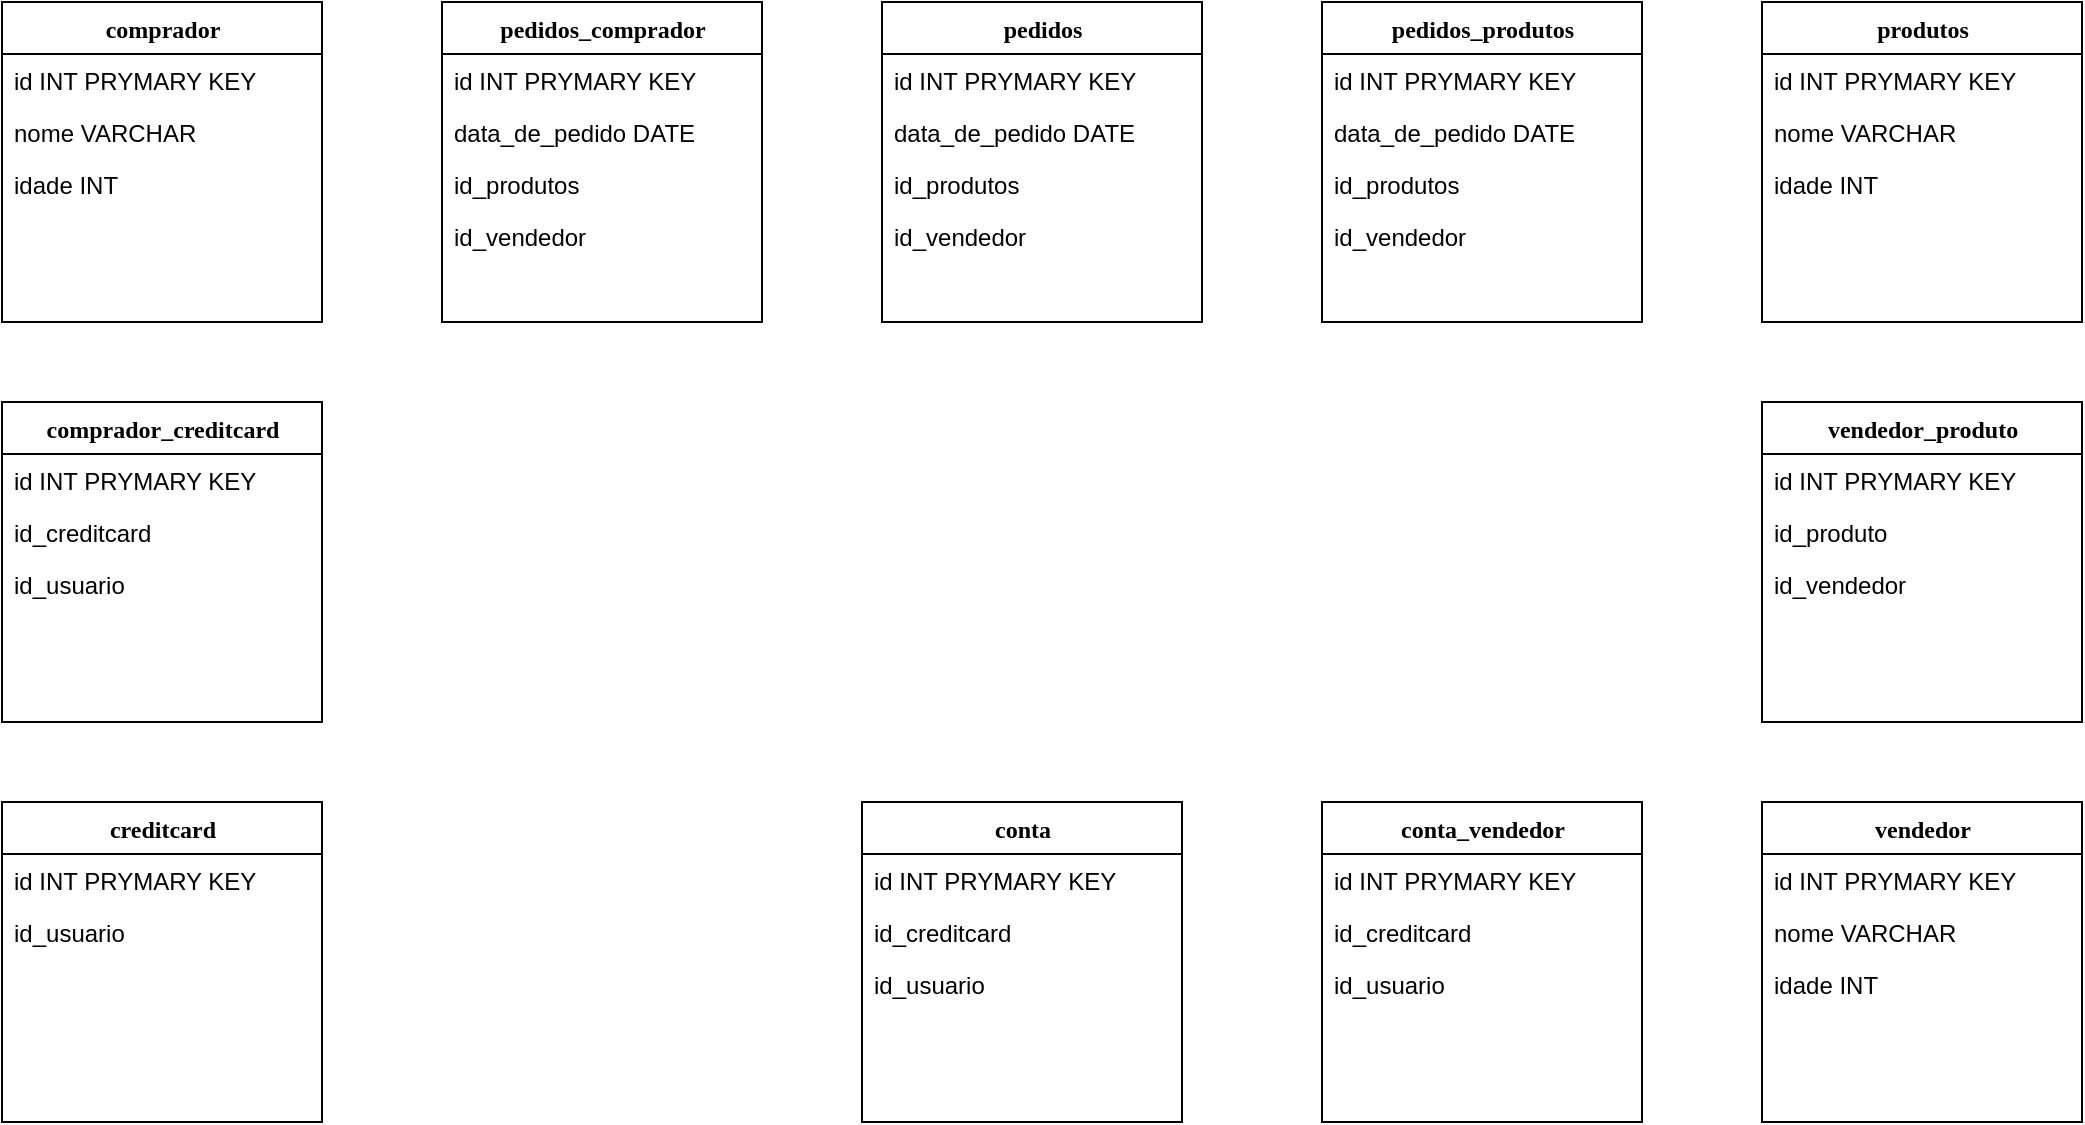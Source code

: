 <mxfile version="24.8.0">
  <diagram name="Page-1" id="9f46799a-70d6-7492-0946-bef42562c5a5">
    <mxGraphModel dx="588" dy="330" grid="1" gridSize="10" guides="1" tooltips="1" connect="1" arrows="1" fold="1" page="1" pageScale="1" pageWidth="1100" pageHeight="850" background="none" math="0" shadow="0">
      <root>
        <mxCell id="0" />
        <mxCell id="1" parent="0" />
        <mxCell id="78961159f06e98e8-17" value="comprador" style="swimlane;html=1;fontStyle=1;align=center;verticalAlign=top;childLayout=stackLayout;horizontal=1;startSize=26;horizontalStack=0;resizeParent=1;resizeLast=0;collapsible=1;marginBottom=0;swimlaneFillColor=#ffffff;rounded=0;shadow=0;comic=0;labelBackgroundColor=none;strokeWidth=1;fillColor=none;fontFamily=Verdana;fontSize=12" parent="1" vertex="1">
          <mxGeometry x="40" y="80" width="160" height="160" as="geometry" />
        </mxCell>
        <mxCell id="78961159f06e98e8-21" value="id INT PRYMARY KEY" style="text;html=1;strokeColor=none;fillColor=none;align=left;verticalAlign=top;spacingLeft=4;spacingRight=4;whiteSpace=wrap;overflow=hidden;rotatable=0;points=[[0,0.5],[1,0.5]];portConstraint=eastwest;" parent="78961159f06e98e8-17" vertex="1">
          <mxGeometry y="26" width="160" height="26" as="geometry" />
        </mxCell>
        <mxCell id="78961159f06e98e8-23" value="nome VARCHAR" style="text;html=1;strokeColor=none;fillColor=none;align=left;verticalAlign=top;spacingLeft=4;spacingRight=4;whiteSpace=wrap;overflow=hidden;rotatable=0;points=[[0,0.5],[1,0.5]];portConstraint=eastwest;" parent="78961159f06e98e8-17" vertex="1">
          <mxGeometry y="52" width="160" height="26" as="geometry" />
        </mxCell>
        <mxCell id="78961159f06e98e8-25" value="idade INT" style="text;html=1;strokeColor=none;fillColor=none;align=left;verticalAlign=top;spacingLeft=4;spacingRight=4;whiteSpace=wrap;overflow=hidden;rotatable=0;points=[[0,0.5],[1,0.5]];portConstraint=eastwest;" parent="78961159f06e98e8-17" vertex="1">
          <mxGeometry y="78" width="160" height="26" as="geometry" />
        </mxCell>
        <mxCell id="LsuBzuyXAqffgY8rUqWc-7" value="pedidos" style="swimlane;html=1;fontStyle=1;align=center;verticalAlign=top;childLayout=stackLayout;horizontal=1;startSize=26;horizontalStack=0;resizeParent=1;resizeLast=0;collapsible=1;marginBottom=0;swimlaneFillColor=#ffffff;rounded=0;shadow=0;comic=0;labelBackgroundColor=none;strokeWidth=1;fillColor=none;fontFamily=Verdana;fontSize=12" parent="1" vertex="1">
          <mxGeometry x="480" y="80" width="160" height="160" as="geometry" />
        </mxCell>
        <mxCell id="LsuBzuyXAqffgY8rUqWc-8" value="id INT PRYMARY KEY" style="text;html=1;strokeColor=none;fillColor=none;align=left;verticalAlign=top;spacingLeft=4;spacingRight=4;whiteSpace=wrap;overflow=hidden;rotatable=0;points=[[0,0.5],[1,0.5]];portConstraint=eastwest;" parent="LsuBzuyXAqffgY8rUqWc-7" vertex="1">
          <mxGeometry y="26" width="160" height="26" as="geometry" />
        </mxCell>
        <mxCell id="LsuBzuyXAqffgY8rUqWc-19" value="data_de_pedido DATE" style="text;html=1;strokeColor=none;fillColor=none;align=left;verticalAlign=top;spacingLeft=4;spacingRight=4;whiteSpace=wrap;overflow=hidden;rotatable=0;points=[[0,0.5],[1,0.5]];portConstraint=eastwest;" parent="LsuBzuyXAqffgY8rUqWc-7" vertex="1">
          <mxGeometry y="52" width="160" height="26" as="geometry" />
        </mxCell>
        <mxCell id="LsuBzuyXAqffgY8rUqWc-12" value="id_produtos" style="text;html=1;strokeColor=none;fillColor=none;align=left;verticalAlign=top;spacingLeft=4;spacingRight=4;whiteSpace=wrap;overflow=hidden;rotatable=0;points=[[0,0.5],[1,0.5]];portConstraint=eastwest;" parent="LsuBzuyXAqffgY8rUqWc-7" vertex="1">
          <mxGeometry y="78" width="160" height="26" as="geometry" />
        </mxCell>
        <mxCell id="LsuBzuyXAqffgY8rUqWc-11" value="id_vendedor" style="text;html=1;strokeColor=none;fillColor=none;align=left;verticalAlign=top;spacingLeft=4;spacingRight=4;whiteSpace=wrap;overflow=hidden;rotatable=0;points=[[0,0.5],[1,0.5]];portConstraint=eastwest;" parent="LsuBzuyXAqffgY8rUqWc-7" vertex="1">
          <mxGeometry y="104" width="160" height="26" as="geometry" />
        </mxCell>
        <mxCell id="LsuBzuyXAqffgY8rUqWc-13" value="produtos" style="swimlane;html=1;fontStyle=1;align=center;verticalAlign=top;childLayout=stackLayout;horizontal=1;startSize=26;horizontalStack=0;resizeParent=1;resizeLast=0;collapsible=1;marginBottom=0;swimlaneFillColor=#ffffff;rounded=0;shadow=0;comic=0;labelBackgroundColor=none;strokeWidth=1;fillColor=none;fontFamily=Verdana;fontSize=12" parent="1" vertex="1">
          <mxGeometry x="920" y="80" width="160" height="160" as="geometry" />
        </mxCell>
        <mxCell id="LsuBzuyXAqffgY8rUqWc-14" value="id INT PRYMARY KEY" style="text;html=1;strokeColor=none;fillColor=none;align=left;verticalAlign=top;spacingLeft=4;spacingRight=4;whiteSpace=wrap;overflow=hidden;rotatable=0;points=[[0,0.5],[1,0.5]];portConstraint=eastwest;" parent="LsuBzuyXAqffgY8rUqWc-13" vertex="1">
          <mxGeometry y="26" width="160" height="26" as="geometry" />
        </mxCell>
        <mxCell id="LsuBzuyXAqffgY8rUqWc-15" value="nome VARCHAR" style="text;html=1;strokeColor=none;fillColor=none;align=left;verticalAlign=top;spacingLeft=4;spacingRight=4;whiteSpace=wrap;overflow=hidden;rotatable=0;points=[[0,0.5],[1,0.5]];portConstraint=eastwest;" parent="LsuBzuyXAqffgY8rUqWc-13" vertex="1">
          <mxGeometry y="52" width="160" height="26" as="geometry" />
        </mxCell>
        <mxCell id="LsuBzuyXAqffgY8rUqWc-16" value="idade INT" style="text;html=1;strokeColor=none;fillColor=none;align=left;verticalAlign=top;spacingLeft=4;spacingRight=4;whiteSpace=wrap;overflow=hidden;rotatable=0;points=[[0,0.5],[1,0.5]];portConstraint=eastwest;" parent="LsuBzuyXAqffgY8rUqWc-13" vertex="1">
          <mxGeometry y="78" width="160" height="26" as="geometry" />
        </mxCell>
        <mxCell id="LsuBzuyXAqffgY8rUqWc-46" value="pedidos_produtos" style="swimlane;html=1;fontStyle=1;align=center;verticalAlign=top;childLayout=stackLayout;horizontal=1;startSize=26;horizontalStack=0;resizeParent=1;resizeLast=0;collapsible=1;marginBottom=0;swimlaneFillColor=#ffffff;rounded=0;shadow=0;comic=0;labelBackgroundColor=none;strokeWidth=1;fillColor=none;fontFamily=Verdana;fontSize=12" parent="1" vertex="1">
          <mxGeometry x="700" y="80" width="160" height="160" as="geometry" />
        </mxCell>
        <mxCell id="LsuBzuyXAqffgY8rUqWc-47" value="id INT PRYMARY KEY" style="text;html=1;strokeColor=none;fillColor=none;align=left;verticalAlign=top;spacingLeft=4;spacingRight=4;whiteSpace=wrap;overflow=hidden;rotatable=0;points=[[0,0.5],[1,0.5]];portConstraint=eastwest;" parent="LsuBzuyXAqffgY8rUqWc-46" vertex="1">
          <mxGeometry y="26" width="160" height="26" as="geometry" />
        </mxCell>
        <mxCell id="LsuBzuyXAqffgY8rUqWc-48" value="data_de_pedido DATE" style="text;html=1;strokeColor=none;fillColor=none;align=left;verticalAlign=top;spacingLeft=4;spacingRight=4;whiteSpace=wrap;overflow=hidden;rotatable=0;points=[[0,0.5],[1,0.5]];portConstraint=eastwest;" parent="LsuBzuyXAqffgY8rUqWc-46" vertex="1">
          <mxGeometry y="52" width="160" height="26" as="geometry" />
        </mxCell>
        <mxCell id="LsuBzuyXAqffgY8rUqWc-49" value="id_produtos" style="text;html=1;strokeColor=none;fillColor=none;align=left;verticalAlign=top;spacingLeft=4;spacingRight=4;whiteSpace=wrap;overflow=hidden;rotatable=0;points=[[0,0.5],[1,0.5]];portConstraint=eastwest;" parent="LsuBzuyXAqffgY8rUqWc-46" vertex="1">
          <mxGeometry y="78" width="160" height="26" as="geometry" />
        </mxCell>
        <mxCell id="LsuBzuyXAqffgY8rUqWc-50" value="id_vendedor" style="text;html=1;strokeColor=none;fillColor=none;align=left;verticalAlign=top;spacingLeft=4;spacingRight=4;whiteSpace=wrap;overflow=hidden;rotatable=0;points=[[0,0.5],[1,0.5]];portConstraint=eastwest;" parent="LsuBzuyXAqffgY8rUqWc-46" vertex="1">
          <mxGeometry y="104" width="160" height="26" as="geometry" />
        </mxCell>
        <mxCell id="np1pd9jG6WLlqV8Z-CmE-6" value="pedidos_comprador" style="swimlane;html=1;fontStyle=1;align=center;verticalAlign=top;childLayout=stackLayout;horizontal=1;startSize=26;horizontalStack=0;resizeParent=1;resizeLast=0;collapsible=1;marginBottom=0;swimlaneFillColor=#ffffff;rounded=0;shadow=0;comic=0;labelBackgroundColor=none;strokeWidth=1;fillColor=none;fontFamily=Verdana;fontSize=12" parent="1" vertex="1">
          <mxGeometry x="260" y="80" width="160" height="160" as="geometry" />
        </mxCell>
        <mxCell id="np1pd9jG6WLlqV8Z-CmE-7" value="id INT PRYMARY KEY" style="text;html=1;strokeColor=none;fillColor=none;align=left;verticalAlign=top;spacingLeft=4;spacingRight=4;whiteSpace=wrap;overflow=hidden;rotatable=0;points=[[0,0.5],[1,0.5]];portConstraint=eastwest;" parent="np1pd9jG6WLlqV8Z-CmE-6" vertex="1">
          <mxGeometry y="26" width="160" height="26" as="geometry" />
        </mxCell>
        <mxCell id="np1pd9jG6WLlqV8Z-CmE-8" value="data_de_pedido DATE" style="text;html=1;strokeColor=none;fillColor=none;align=left;verticalAlign=top;spacingLeft=4;spacingRight=4;whiteSpace=wrap;overflow=hidden;rotatable=0;points=[[0,0.5],[1,0.5]];portConstraint=eastwest;" parent="np1pd9jG6WLlqV8Z-CmE-6" vertex="1">
          <mxGeometry y="52" width="160" height="26" as="geometry" />
        </mxCell>
        <mxCell id="np1pd9jG6WLlqV8Z-CmE-9" value="id_produtos" style="text;html=1;strokeColor=none;fillColor=none;align=left;verticalAlign=top;spacingLeft=4;spacingRight=4;whiteSpace=wrap;overflow=hidden;rotatable=0;points=[[0,0.5],[1,0.5]];portConstraint=eastwest;" parent="np1pd9jG6WLlqV8Z-CmE-6" vertex="1">
          <mxGeometry y="78" width="160" height="26" as="geometry" />
        </mxCell>
        <mxCell id="np1pd9jG6WLlqV8Z-CmE-10" value="id_vendedor" style="text;html=1;strokeColor=none;fillColor=none;align=left;verticalAlign=top;spacingLeft=4;spacingRight=4;whiteSpace=wrap;overflow=hidden;rotatable=0;points=[[0,0.5],[1,0.5]];portConstraint=eastwest;" parent="np1pd9jG6WLlqV8Z-CmE-6" vertex="1">
          <mxGeometry y="104" width="160" height="26" as="geometry" />
        </mxCell>
        <mxCell id="a7ENwFcJdnbVQ0ZwxMMP-10" value="vendedor" style="swimlane;html=1;fontStyle=1;align=center;verticalAlign=top;childLayout=stackLayout;horizontal=1;startSize=26;horizontalStack=0;resizeParent=1;resizeLast=0;collapsible=1;marginBottom=0;swimlaneFillColor=#ffffff;rounded=0;shadow=0;comic=0;labelBackgroundColor=none;strokeWidth=1;fillColor=none;fontFamily=Verdana;fontSize=12" parent="1" vertex="1">
          <mxGeometry x="920" y="480" width="160" height="160" as="geometry">
            <mxRectangle x="720" y="480" width="100" height="30" as="alternateBounds" />
          </mxGeometry>
        </mxCell>
        <mxCell id="a7ENwFcJdnbVQ0ZwxMMP-11" value="id INT PRYMARY KEY" style="text;html=1;strokeColor=none;fillColor=none;align=left;verticalAlign=top;spacingLeft=4;spacingRight=4;whiteSpace=wrap;overflow=hidden;rotatable=0;points=[[0,0.5],[1,0.5]];portConstraint=eastwest;" parent="a7ENwFcJdnbVQ0ZwxMMP-10" vertex="1">
          <mxGeometry y="26" width="160" height="26" as="geometry" />
        </mxCell>
        <mxCell id="a7ENwFcJdnbVQ0ZwxMMP-12" value="nome VARCHAR" style="text;html=1;strokeColor=none;fillColor=none;align=left;verticalAlign=top;spacingLeft=4;spacingRight=4;whiteSpace=wrap;overflow=hidden;rotatable=0;points=[[0,0.5],[1,0.5]];portConstraint=eastwest;" parent="a7ENwFcJdnbVQ0ZwxMMP-10" vertex="1">
          <mxGeometry y="52" width="160" height="26" as="geometry" />
        </mxCell>
        <mxCell id="a7ENwFcJdnbVQ0ZwxMMP-13" value="idade INT" style="text;html=1;strokeColor=none;fillColor=none;align=left;verticalAlign=top;spacingLeft=4;spacingRight=4;whiteSpace=wrap;overflow=hidden;rotatable=0;points=[[0,0.5],[1,0.5]];portConstraint=eastwest;" parent="a7ENwFcJdnbVQ0ZwxMMP-10" vertex="1">
          <mxGeometry y="78" width="160" height="26" as="geometry" />
        </mxCell>
        <mxCell id="a7ENwFcJdnbVQ0ZwxMMP-16" value="vendedor_produto" style="swimlane;html=1;fontStyle=1;align=center;verticalAlign=top;childLayout=stackLayout;horizontal=1;startSize=26;horizontalStack=0;resizeParent=1;resizeLast=0;collapsible=1;marginBottom=0;swimlaneFillColor=#ffffff;rounded=0;shadow=0;comic=0;labelBackgroundColor=none;strokeWidth=1;fillColor=none;fontFamily=Verdana;fontSize=12" parent="1" vertex="1">
          <mxGeometry x="920" y="280" width="160" height="160" as="geometry" />
        </mxCell>
        <mxCell id="a7ENwFcJdnbVQ0ZwxMMP-17" value="id INT PRYMARY KEY" style="text;html=1;strokeColor=none;fillColor=none;align=left;verticalAlign=top;spacingLeft=4;spacingRight=4;whiteSpace=wrap;overflow=hidden;rotatable=0;points=[[0,0.5],[1,0.5]];portConstraint=eastwest;" parent="a7ENwFcJdnbVQ0ZwxMMP-16" vertex="1">
          <mxGeometry y="26" width="160" height="26" as="geometry" />
        </mxCell>
        <mxCell id="a7ENwFcJdnbVQ0ZwxMMP-18" value="id_produto" style="text;html=1;strokeColor=none;fillColor=none;align=left;verticalAlign=top;spacingLeft=4;spacingRight=4;whiteSpace=wrap;overflow=hidden;rotatable=0;points=[[0,0.5],[1,0.5]];portConstraint=eastwest;" parent="a7ENwFcJdnbVQ0ZwxMMP-16" vertex="1">
          <mxGeometry y="52" width="160" height="26" as="geometry" />
        </mxCell>
        <mxCell id="a7ENwFcJdnbVQ0ZwxMMP-19" value="id_vendedor" style="text;html=1;strokeColor=none;fillColor=none;align=left;verticalAlign=top;spacingLeft=4;spacingRight=4;whiteSpace=wrap;overflow=hidden;rotatable=0;points=[[0,0.5],[1,0.5]];portConstraint=eastwest;" parent="a7ENwFcJdnbVQ0ZwxMMP-16" vertex="1">
          <mxGeometry y="78" width="160" height="26" as="geometry" />
        </mxCell>
        <mxCell id="a7ENwFcJdnbVQ0ZwxMMP-21" value="creditcard" style="swimlane;html=1;fontStyle=1;align=center;verticalAlign=top;childLayout=stackLayout;horizontal=1;startSize=26;horizontalStack=0;resizeParent=1;resizeLast=0;collapsible=1;marginBottom=0;swimlaneFillColor=#ffffff;rounded=0;shadow=0;comic=0;labelBackgroundColor=none;strokeWidth=1;fillColor=none;fontFamily=Verdana;fontSize=12" parent="1" vertex="1">
          <mxGeometry x="40" y="480" width="160" height="160" as="geometry" />
        </mxCell>
        <mxCell id="a7ENwFcJdnbVQ0ZwxMMP-22" value="id INT PRYMARY KEY" style="text;html=1;strokeColor=none;fillColor=none;align=left;verticalAlign=top;spacingLeft=4;spacingRight=4;whiteSpace=wrap;overflow=hidden;rotatable=0;points=[[0,0.5],[1,0.5]];portConstraint=eastwest;" parent="a7ENwFcJdnbVQ0ZwxMMP-21" vertex="1">
          <mxGeometry y="26" width="160" height="26" as="geometry" />
        </mxCell>
        <mxCell id="a7ENwFcJdnbVQ0ZwxMMP-23" value="id_usuario" style="text;html=1;strokeColor=none;fillColor=none;align=left;verticalAlign=top;spacingLeft=4;spacingRight=4;whiteSpace=wrap;overflow=hidden;rotatable=0;points=[[0,0.5],[1,0.5]];portConstraint=eastwest;" parent="a7ENwFcJdnbVQ0ZwxMMP-21" vertex="1">
          <mxGeometry y="52" width="160" height="26" as="geometry" />
        </mxCell>
        <mxCell id="a7ENwFcJdnbVQ0ZwxMMP-25" value="comprador_creditcard" style="swimlane;html=1;fontStyle=1;align=center;verticalAlign=top;childLayout=stackLayout;horizontal=1;startSize=26;horizontalStack=0;resizeParent=1;resizeLast=0;collapsible=1;marginBottom=0;swimlaneFillColor=#ffffff;rounded=0;shadow=0;comic=0;labelBackgroundColor=none;strokeWidth=1;fillColor=none;fontFamily=Verdana;fontSize=12" parent="1" vertex="1">
          <mxGeometry x="40" y="280" width="160" height="160" as="geometry" />
        </mxCell>
        <mxCell id="a7ENwFcJdnbVQ0ZwxMMP-26" value="id INT PRYMARY KEY" style="text;html=1;strokeColor=none;fillColor=none;align=left;verticalAlign=top;spacingLeft=4;spacingRight=4;whiteSpace=wrap;overflow=hidden;rotatable=0;points=[[0,0.5],[1,0.5]];portConstraint=eastwest;" parent="a7ENwFcJdnbVQ0ZwxMMP-25" vertex="1">
          <mxGeometry y="26" width="160" height="26" as="geometry" />
        </mxCell>
        <mxCell id="a7ENwFcJdnbVQ0ZwxMMP-27" value="id_creditcard" style="text;html=1;strokeColor=none;fillColor=none;align=left;verticalAlign=top;spacingLeft=4;spacingRight=4;whiteSpace=wrap;overflow=hidden;rotatable=0;points=[[0,0.5],[1,0.5]];portConstraint=eastwest;" parent="a7ENwFcJdnbVQ0ZwxMMP-25" vertex="1">
          <mxGeometry y="52" width="160" height="26" as="geometry" />
        </mxCell>
        <mxCell id="a7ENwFcJdnbVQ0ZwxMMP-28" value="id_usuario" style="text;html=1;strokeColor=none;fillColor=none;align=left;verticalAlign=top;spacingLeft=4;spacingRight=4;whiteSpace=wrap;overflow=hidden;rotatable=0;points=[[0,0.5],[1,0.5]];portConstraint=eastwest;" parent="a7ENwFcJdnbVQ0ZwxMMP-25" vertex="1">
          <mxGeometry y="78" width="160" height="26" as="geometry" />
        </mxCell>
        <mxCell id="Gt3rzu-k3LQ1tYqgVa9K-1" value="conta" style="swimlane;html=1;fontStyle=1;align=center;verticalAlign=top;childLayout=stackLayout;horizontal=1;startSize=26;horizontalStack=0;resizeParent=1;resizeLast=0;collapsible=1;marginBottom=0;swimlaneFillColor=#ffffff;rounded=0;shadow=0;comic=0;labelBackgroundColor=none;strokeWidth=1;fillColor=none;fontFamily=Verdana;fontSize=12" vertex="1" parent="1">
          <mxGeometry x="470" y="480" width="160" height="160" as="geometry" />
        </mxCell>
        <mxCell id="Gt3rzu-k3LQ1tYqgVa9K-2" value="id INT PRYMARY KEY" style="text;html=1;strokeColor=none;fillColor=none;align=left;verticalAlign=top;spacingLeft=4;spacingRight=4;whiteSpace=wrap;overflow=hidden;rotatable=0;points=[[0,0.5],[1,0.5]];portConstraint=eastwest;" vertex="1" parent="Gt3rzu-k3LQ1tYqgVa9K-1">
          <mxGeometry y="26" width="160" height="26" as="geometry" />
        </mxCell>
        <mxCell id="Gt3rzu-k3LQ1tYqgVa9K-3" value="id_creditcard" style="text;html=1;strokeColor=none;fillColor=none;align=left;verticalAlign=top;spacingLeft=4;spacingRight=4;whiteSpace=wrap;overflow=hidden;rotatable=0;points=[[0,0.5],[1,0.5]];portConstraint=eastwest;" vertex="1" parent="Gt3rzu-k3LQ1tYqgVa9K-1">
          <mxGeometry y="52" width="160" height="26" as="geometry" />
        </mxCell>
        <mxCell id="Gt3rzu-k3LQ1tYqgVa9K-4" value="id_usuario" style="text;html=1;strokeColor=none;fillColor=none;align=left;verticalAlign=top;spacingLeft=4;spacingRight=4;whiteSpace=wrap;overflow=hidden;rotatable=0;points=[[0,0.5],[1,0.5]];portConstraint=eastwest;" vertex="1" parent="Gt3rzu-k3LQ1tYqgVa9K-1">
          <mxGeometry y="78" width="160" height="26" as="geometry" />
        </mxCell>
        <mxCell id="Gt3rzu-k3LQ1tYqgVa9K-5" value="conta_vendedor" style="swimlane;html=1;fontStyle=1;align=center;verticalAlign=top;childLayout=stackLayout;horizontal=1;startSize=26;horizontalStack=0;resizeParent=1;resizeLast=0;collapsible=1;marginBottom=0;swimlaneFillColor=#ffffff;rounded=0;shadow=0;comic=0;labelBackgroundColor=none;strokeWidth=1;fillColor=none;fontFamily=Verdana;fontSize=12" vertex="1" parent="1">
          <mxGeometry x="700" y="480" width="160" height="160" as="geometry" />
        </mxCell>
        <mxCell id="Gt3rzu-k3LQ1tYqgVa9K-6" value="id INT PRYMARY KEY" style="text;html=1;strokeColor=none;fillColor=none;align=left;verticalAlign=top;spacingLeft=4;spacingRight=4;whiteSpace=wrap;overflow=hidden;rotatable=0;points=[[0,0.5],[1,0.5]];portConstraint=eastwest;" vertex="1" parent="Gt3rzu-k3LQ1tYqgVa9K-5">
          <mxGeometry y="26" width="160" height="26" as="geometry" />
        </mxCell>
        <mxCell id="Gt3rzu-k3LQ1tYqgVa9K-7" value="id_creditcard" style="text;html=1;strokeColor=none;fillColor=none;align=left;verticalAlign=top;spacingLeft=4;spacingRight=4;whiteSpace=wrap;overflow=hidden;rotatable=0;points=[[0,0.5],[1,0.5]];portConstraint=eastwest;" vertex="1" parent="Gt3rzu-k3LQ1tYqgVa9K-5">
          <mxGeometry y="52" width="160" height="26" as="geometry" />
        </mxCell>
        <mxCell id="Gt3rzu-k3LQ1tYqgVa9K-8" value="id_usuario" style="text;html=1;strokeColor=none;fillColor=none;align=left;verticalAlign=top;spacingLeft=4;spacingRight=4;whiteSpace=wrap;overflow=hidden;rotatable=0;points=[[0,0.5],[1,0.5]];portConstraint=eastwest;" vertex="1" parent="Gt3rzu-k3LQ1tYqgVa9K-5">
          <mxGeometry y="78" width="160" height="26" as="geometry" />
        </mxCell>
      </root>
    </mxGraphModel>
  </diagram>
</mxfile>
